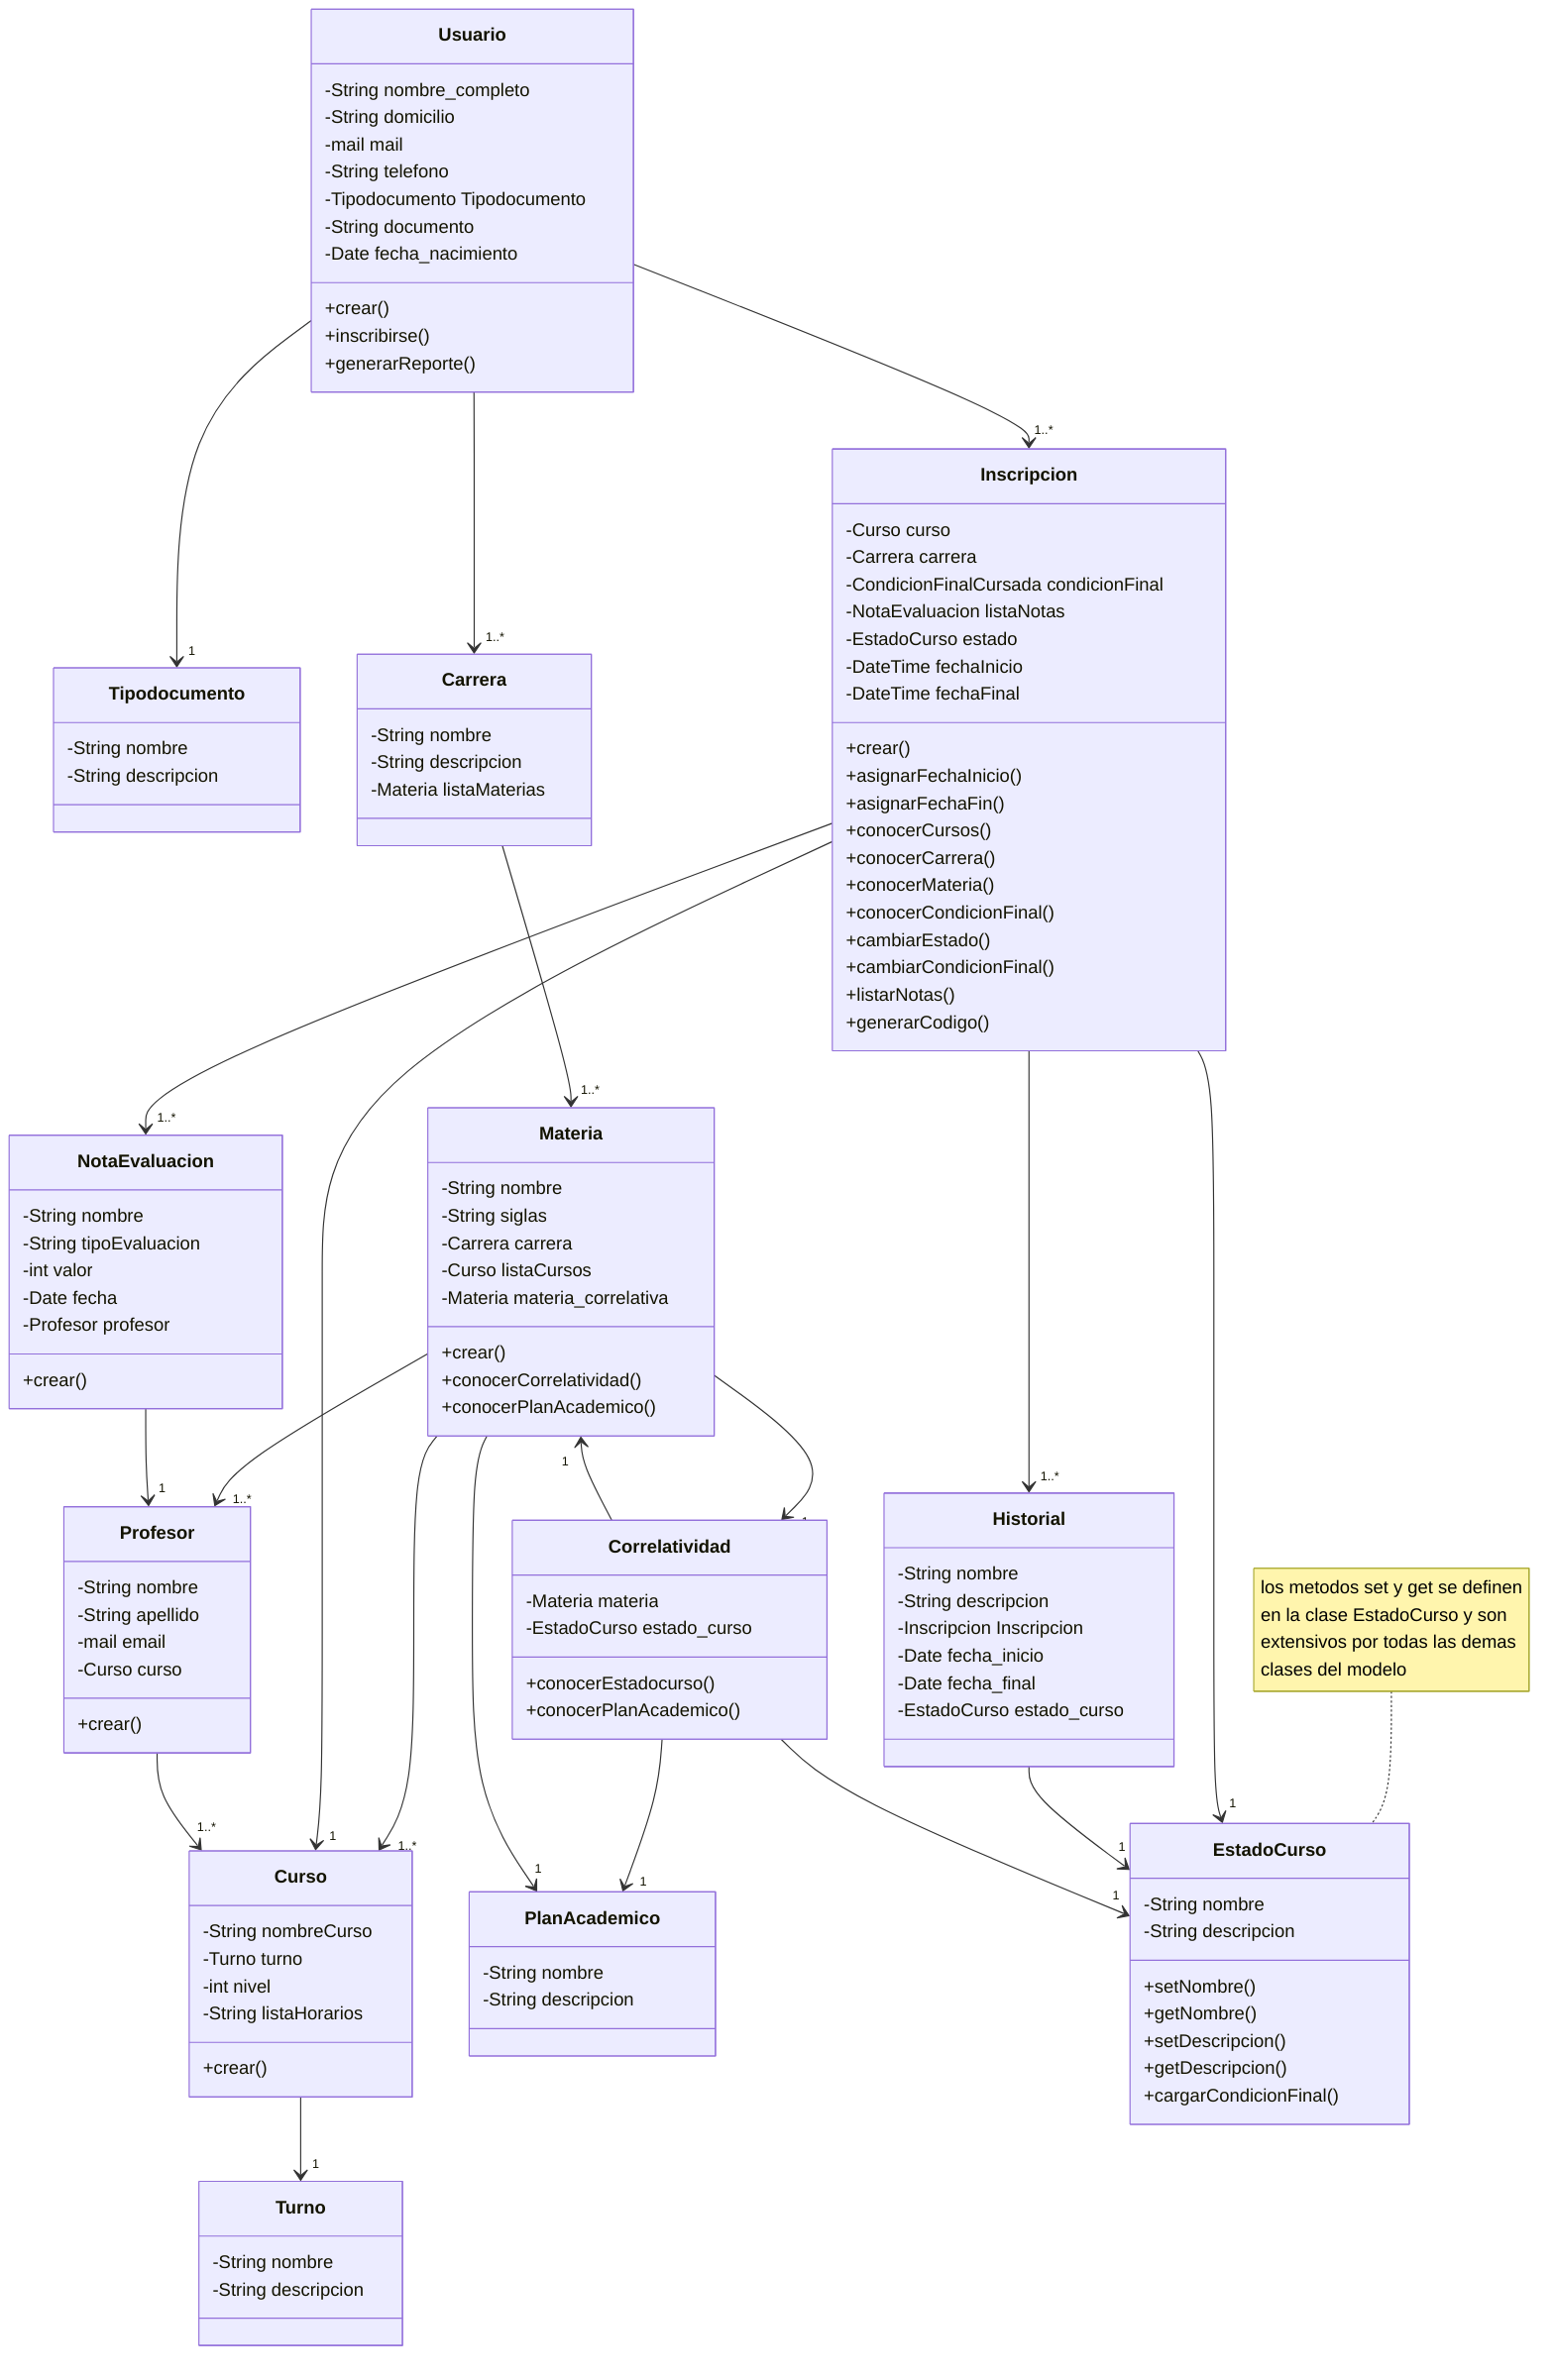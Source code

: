 classDiagram

    note for EstadoCurso "los metodos set y get se definen
    en la clase EstadoCurso y son 
    extensivos por todas las demas 
    clases del modelo"

    class Usuario{
    -String nombre_completo
    -String domicilio
    -mail mail
    -String telefono
    -Tipodocumento Tipodocumento
    -String documento
    -Date fecha_nacimiento

    +crear()
    +inscribirse()
    +generarReporte()
    }

    class Tipodocumento{
    -String nombre
    -String descripcion
    }

    class Inscripcion{
    -Curso curso
    -Carrera carrera
    -CondicionFinalCursada condicionFinal
    -NotaEvaluacion listaNotas
    -EstadoCurso estado
    -DateTime fechaInicio
    -DateTime fechaFinal

    +crear()
    +asignarFechaInicio()
    +asignarFechaFin()
    +conocerCursos()
    +conocerCarrera()
    +conocerMateria()
    +conocerCondicionFinal()
    +cambiarEstado()
    +cambiarCondicionFinal()
    +listarNotas()
    +generarCodigo()
    }

    class Materia{
    -String nombre
    -String siglas
    -Carrera carrera
    -Curso listaCursos
    -Materia materia_correlativa

    +crear()
    +conocerCorrelatividad()
    +conocerPlanAcademico()

    }

    class Correlatividad{
    -Materia materia
    -EstadoCurso estado_curso
    
    +conocerEstadocurso()
    +conocerPlanAcademico()
    }

    class Turno{
    -String nombre
    -String descripcion
    }

    class Curso{
    -String nombreCurso
    -Turno turno
    -int nivel
    -String listaHorarios
    
    +crear()
    }

    class PlanAcademico{
    -String nombre
    -String descripcion
    }

    class EstadoCurso{
    -String nombre
    -String descripcion

    +setNombre()
    +getNombre()
    +setDescripcion()
    +getDescripcion()
    +cargarCondicionFinal()
    }

    class Historial{
    -String nombre
    -String descripcion
    -Inscripcion Inscripcion
    -Date fecha_inicio
    -Date fecha_final
    -EstadoCurso estado_curso
    }

    class NotaEvaluacion{
    -String nombre
    -String tipoEvaluacion
    -int valor
    -Date fecha
    -Profesor profesor

    +crear()
    }

    class Profesor{
    -String nombre
    -String apellido
    -mail email
    -Curso curso

    +crear()
    }

    class Carrera{
    -String nombre
    -String descripcion
    -Materia listaMaterias
    }

    Usuario --> "1" Tipodocumento

    Usuario --> "1..*" Inscripcion
    Usuario --> "1..*" Carrera

    Carrera --> "1..*" Materia

    Materia --> "1..*" Curso
    Materia --> "1" Correlatividad
    Materia --> "1..*" Profesor
    
    Inscripcion --> "1..*" NotaEvaluacion
    Inscripcion --> "1" EstadoCurso
    Inscripcion --> "1" Curso
    Inscripcion --> "1..*" Historial

    Curso --> "1" Turno

    Correlatividad --> "1" Materia
    Correlatividad --> "1" PlanAcademico
    Materia --> "1" PlanAcademico

    NotaEvaluacion --> "1" Profesor

    Historial --> "1" EstadoCurso

    Correlatividad --> "1" EstadoCurso
   
    Profesor --> "1..*" Curso
